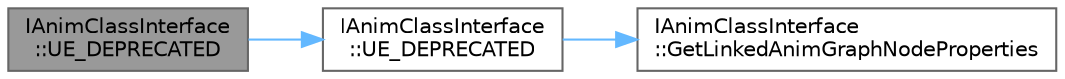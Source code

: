 digraph "IAnimClassInterface::UE_DEPRECATED"
{
 // INTERACTIVE_SVG=YES
 // LATEX_PDF_SIZE
  bgcolor="transparent";
  edge [fontname=Helvetica,fontsize=10,labelfontname=Helvetica,labelfontsize=10];
  node [fontname=Helvetica,fontsize=10,shape=box,height=0.2,width=0.4];
  rankdir="LR";
  Node1 [id="Node000001",label="IAnimClassInterface\l::UE_DEPRECATED",height=0.2,width=0.4,color="gray40", fillcolor="grey60", style="filled", fontcolor="black",tooltip=" "];
  Node1 -> Node2 [id="edge1_Node000001_Node000002",color="steelblue1",style="solid",tooltip=" "];
  Node2 [id="Node000002",label="IAnimClassInterface\l::UE_DEPRECATED",height=0.2,width=0.4,color="grey40", fillcolor="white", style="filled",URL="$de/d23/classIAnimClassInterface.html#ac53969dcd4d8817e630408ecaa6466da",tooltip=" "];
  Node2 -> Node3 [id="edge2_Node000002_Node000003",color="steelblue1",style="solid",tooltip=" "];
  Node3 [id="Node000003",label="IAnimClassInterface\l::GetLinkedAnimGraphNodeProperties",height=0.2,width=0.4,color="grey40", fillcolor="white", style="filled",URL="$de/d23/classIAnimClassInterface.html#a510de06e91cc8afc68d9b0f0422c51ef",tooltip=" "];
}

